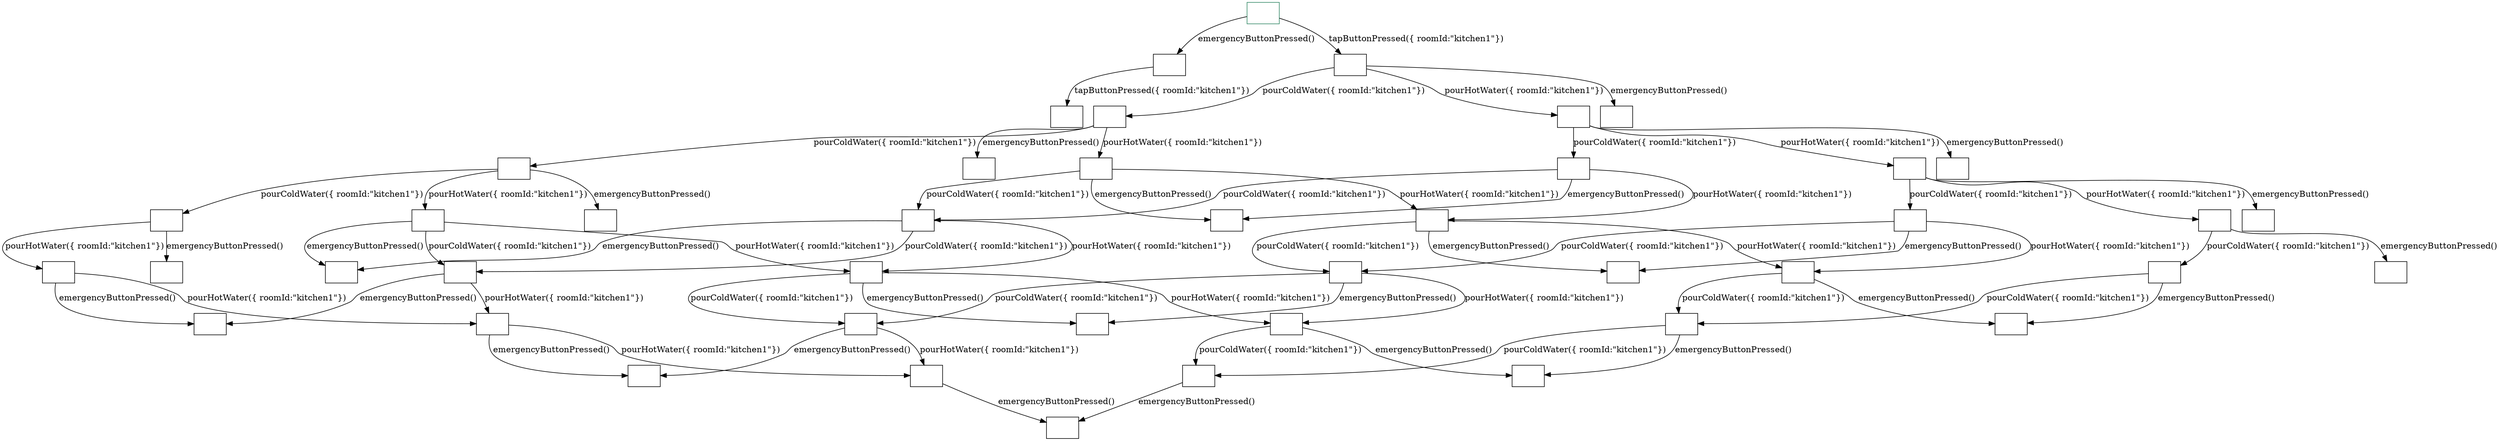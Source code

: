 digraph G {
  num_of_vertices=44;
  num_of_events=4;
  color="#000000";
  name="smartHouse-Paper1726139563.3858721 Isolated.js+HandleExternalEvents.js";
  num_of_edges=64;
  fontname=Courier;
  run_date="2024-10-14T19:05:48.4643888";
  0 [ color="#338866" shape="box" start="true" id="0" store="[{CTX.Entity: kitchen1,{id:'kitchen1', type:'room', roomType:'kitchen', hasTap:true, hasLightbulb:<null>}},{metaData15679,{simulatedTime:1.728921947162E12}}]" label="" hash="1853881126" accepting="false" ];
  1 [ shape="box" start="false" id="1" store="[{CTX.Entity: kitchen1,{id:'kitchen1', type:'room', roomType:'kitchen', hasTap:true, hasLightbulb:<null>}},{metaData15679,{simulatedTime:1.728921947162E12}}]" label="" hash="817441835" accepting="false" ];
  2 [ shape="box" start="false" id="2" store="[{CTX.Entity: kitchen1,{id:'kitchen1', type:'room', roomType:'kitchen', hasTap:true, hasLightbulb:<null>}},{metaData15679,{simulatedTime:1.728921947162E12}}]" label="" hash="-1879292628" accepting="false" ];
  3 [ shape="box" start="false" id="3" store="[{CTX.Entity: kitchen1,{id:'kitchen1', type:'room', roomType:'kitchen', hasTap:true, hasLightbulb:<null>}},{metaData15679,{simulatedTime:1.728921947162E12}}]" label="" hash="-842853337" accepting="false" ];
  4 [ shape="box" start="false" id="4" store="[{CTX.Entity: kitchen1,{id:'kitchen1', type:'room', roomType:'kitchen', hasTap:true, hasLightbulb:<null>}},{metaData15679,{simulatedTime:1.728921947162E12}}]" label="" hash="-1879292628" accepting="false" ];
  5 [ shape="box" start="false" id="5" store="[{CTX.Entity: kitchen1,{id:'kitchen1', type:'room', roomType:'kitchen', hasTap:true, hasLightbulb:<null>}},{metaData15679,{simulatedTime:1.728921947162E12}}]" label="" hash="-842853337" accepting="false" ];
  6 [ shape="box" start="false" id="6" store="[{CTX.Entity: kitchen1,{id:'kitchen1', type:'room', roomType:'kitchen', hasTap:true, hasLightbulb:<null>}},{metaData15679,{simulatedTime:1.728921947162E12}}]" label="" hash="-842853337" accepting="false" ];
  7 [ shape="box" start="false" id="7" store="[{CTX.Entity: kitchen1,{id:'kitchen1', type:'room', roomType:'kitchen', hasTap:true, hasLightbulb:<null>}},{metaData15679,{simulatedTime:1.728921947162E12}}]" label="" hash="-1879292628" accepting="false" ];
  8 [ shape="box" start="false" id="8" store="[{CTX.Entity: kitchen1,{id:'kitchen1', type:'room', roomType:'kitchen', hasTap:true, hasLightbulb:<null>}},{metaData15679,{simulatedTime:1.728921947162E12}}]" label="" hash="-842853337" accepting="false" ];
  9 [ shape="box" start="false" id="9" store="[{CTX.Entity: kitchen1,{id:'kitchen1', type:'room', roomType:'kitchen', hasTap:true, hasLightbulb:<null>}},{metaData15679,{simulatedTime:1.728921947162E12}}]" label="" hash="-1879292628" accepting="false" ];
  10 [ shape="box" start="false" id="10" store="[{CTX.Entity: kitchen1,{id:'kitchen1', type:'room', roomType:'kitchen', hasTap:true, hasLightbulb:<null>}},{metaData15679,{simulatedTime:1.728921947162E12}}]" label="" hash="-1240336279" accepting="false" ];
  11 [ shape="box" start="false" id="11" store="[{CTX.Entity: kitchen1,{id:'kitchen1', type:'room', roomType:'kitchen', hasTap:true, hasLightbulb:<null>}},{metaData15679,{simulatedTime:1.728921947162E12}}]" label="" hash="-1240336279" accepting="false" ];
  12 [ shape="box" start="false" id="12" store="[{CTX.Entity: kitchen1,{id:'kitchen1', type:'room', roomType:'kitchen', hasTap:true, hasLightbulb:<null>}},{metaData15679,{simulatedTime:1.728921947162E12}}]" label="" hash="2018191726" accepting="false" ];
  13 [ shape="box" start="false" id="13" store="[{CTX.Entity: kitchen1,{id:'kitchen1', type:'room', roomType:'kitchen', hasTap:true, hasLightbulb:<null>}},{metaData15679,{simulatedTime:1.728921947162E12}}]" label="" hash="-499252166" accepting="false" ];
  14 [ shape="box" start="false" id="14" store="[{CTX.Entity: kitchen1,{id:'kitchen1', type:'room', roomType:'kitchen', hasTap:true, hasLightbulb:<null>}},{metaData15679,{simulatedTime:1.728921947162E12}}]" label="" hash="-1535691457" accepting="false" ];
  15 [ shape="box" start="false" id="15" store="[{CTX.Entity: kitchen1,{id:'kitchen1', type:'room', roomType:'kitchen', hasTap:true, hasLightbulb:<null>}},{metaData15679,{simulatedTime:1.728921947162E12}}]" label="" hash="2018191726" accepting="false" ];
  16 [ shape="box" start="false" id="16" store="[{CTX.Entity: kitchen1,{id:'kitchen1', type:'room', roomType:'kitchen', hasTap:true, hasLightbulb:<null>}},{metaData15679,{simulatedTime:1.728921947162E12}}]" label="" hash="-842853337" accepting="false" ];
  17 [ shape="box" start="false" id="17" store="[{CTX.Entity: kitchen1,{id:'kitchen1', type:'room', roomType:'kitchen', hasTap:true, hasLightbulb:<null>}},{metaData15679,{simulatedTime:1.728921947162E12}}]" label="" hash="-1240336279" accepting="false" ];
  18 [ shape="box" start="false" id="18" store="[{CTX.Entity: kitchen1,{id:'kitchen1', type:'room', roomType:'kitchen', hasTap:true, hasLightbulb:<null>}},{metaData15679,{simulatedTime:1.728921947162E12}}]" label="" hash="-1879292628" accepting="false" ];
  19 [ shape="box" start="false" id="19" store="[{CTX.Entity: kitchen1,{id:'kitchen1', type:'room', roomType:'kitchen', hasTap:true, hasLightbulb:<null>}},{metaData15679,{simulatedTime:1.728921947162E12}}]" label="" hash="-101769224" accepting="false" ];
  20 [ shape="box" start="false" id="20" store="[{CTX.Entity: kitchen1,{id:'kitchen1', type:'room', roomType:'kitchen', hasTap:true, hasLightbulb:<null>}},{metaData15679,{simulatedTime:1.728921947162E12}}]" label="" hash="-499252166" accepting="false" ];
  21 [ shape="box" start="false" id="21" store="[{CTX.Entity: kitchen1,{id:'kitchen1', type:'room', roomType:'kitchen', hasTap:true, hasLightbulb:<null>}},{metaData15679,{simulatedTime:1.728921947162E12}}]" label="" hash="-1138208515" accepting="false" ];
  22 [ shape="box" start="false" id="22" store="[{CTX.Entity: kitchen1,{id:'kitchen1', type:'room', roomType:'kitchen', hasTap:true, hasLightbulb:<null>}},{metaData15679,{simulatedTime:1.728921947162E12}}]" label="" hash="-842853337" accepting="false" ];
  23 [ shape="box" start="false" id="23" store="[{CTX.Entity: kitchen1,{id:'kitchen1', type:'room', roomType:'kitchen', hasTap:true, hasLightbulb:<null>}},{metaData15679,{simulatedTime:1.728921947162E12}}]" label="" hash="-101769224" accepting="false" ];
  24 [ shape="box" start="false" id="24" store="[{CTX.Entity: kitchen1,{id:'kitchen1', type:'room', roomType:'kitchen', hasTap:true, hasLightbulb:<null>}},{metaData15679,{simulatedTime:1.728921947162E12}}]" label="" hash="-1138208515" accepting="false" ];
  25 [ shape="box" start="false" id="25" store="[{CTX.Entity: kitchen1,{id:'kitchen1', type:'room', roomType:'kitchen', hasTap:true, hasLightbulb:<null>}},{metaData15679,{simulatedTime:1.728921947162E12}}]" label="" hash="-101769224" accepting="false" ];
  26 [ shape="box" start="false" id="26" store="[{CTX.Entity: kitchen1,{id:'kitchen1', type:'room', roomType:'kitchen', hasTap:true, hasLightbulb:<null>}},{metaData15679,{simulatedTime:1.728921947162E12}}]" label="" hash="-1879292628" accepting="false" ];
  27 [ shape="box" start="false" id="27" store="[{CTX.Entity: kitchen1,{id:'kitchen1', type:'room', roomType:'kitchen', hasTap:true, hasLightbulb:<null>}},{metaData15679,{simulatedTime:1.728921947162E12}}]" label="" hash="-842853337" accepting="false" ];
  28 [ shape="box" start="false" id="28" store="[{CTX.Entity: kitchen1,{id:'kitchen1', type:'room', roomType:'kitchen', hasTap:true, hasLightbulb:<null>}},{metaData15679,{simulatedTime:1.728921947162E12}}]" label="" hash="-842853337" accepting="false" ];
  29 [ shape="box" start="false" id="29" store="[{CTX.Entity: kitchen1,{id:'kitchen1', type:'room', roomType:'kitchen', hasTap:true, hasLightbulb:<null>}},{metaData15679,{simulatedTime:1.728921947162E12}}]" label="" hash="-1879292628" accepting="false" ];
  30 [ shape="box" start="false" id="30" store="[{CTX.Entity: kitchen1,{id:'kitchen1', type:'room', roomType:'kitchen', hasTap:true, hasLightbulb:<null>}},{metaData15679,{simulatedTime:1.728921947162E12}}]" label="" hash="-842853337" accepting="false" ];
  31 [ shape="box" start="false" id="31" store="[{CTX.Entity: kitchen1,{id:'kitchen1', type:'room', roomType:'kitchen', hasTap:true, hasLightbulb:<null>}},{metaData15679,{simulatedTime:1.728921947162E12}}]" label="" hash="-1240336279" accepting="false" ];
  32 [ shape="box" start="false" id="32" store="[{CTX.Entity: kitchen1,{id:'kitchen1', type:'room', roomType:'kitchen', hasTap:true, hasLightbulb:<null>}},{metaData15679,{simulatedTime:1.728921947162E12}}]" label="" hash="2018191726" accepting="false" ];
  33 [ shape="box" start="false" id="33" store="[{CTX.Entity: kitchen1,{id:'kitchen1', type:'room', roomType:'kitchen', hasTap:true, hasLightbulb:<null>}},{metaData15679,{simulatedTime:1.728921947162E12}}]" label="" hash="-1240336279" accepting="false" ];
  34 [ shape="box" start="false" id="34" store="[{CTX.Entity: kitchen1,{id:'kitchen1', type:'room', roomType:'kitchen', hasTap:true, hasLightbulb:<null>}},{metaData15679,{simulatedTime:1.728921947162E12}}]" label="" hash="-1879292628" accepting="false" ];
  35 [ shape="box" start="false" id="35" store="[{CTX.Entity: kitchen1,{id:'kitchen1', type:'room', roomType:'kitchen', hasTap:true, hasLightbulb:<null>}},{metaData15679,{simulatedTime:1.728921947162E12}}]" label="" hash="-842853337" accepting="false" ];
  36 [ shape="box" start="false" id="36" store="[{CTX.Entity: kitchen1,{id:'kitchen1', type:'room', roomType:'kitchen', hasTap:true, hasLightbulb:<null>}},{metaData15679,{simulatedTime:1.728921947162E12}}]" label="" hash="-842853337" accepting="false" ];
  37 [ shape="box" start="false" id="37" store="[{CTX.Entity: kitchen1,{id:'kitchen1', type:'room', roomType:'kitchen', hasTap:true, hasLightbulb:<null>}},{metaData15679,{simulatedTime:1.728921947162E12}}]" label="" hash="-842853337" accepting="false" ];
  38 [ shape="box" start="false" id="38" store="[{CTX.Entity: kitchen1,{id:'kitchen1', type:'room', roomType:'kitchen', hasTap:true, hasLightbulb:<null>}},{metaData15679,{simulatedTime:1.728921947162E12}}]" label="" hash="-101769224" accepting="false" ];
  39 [ shape="box" start="false" id="39" store="[{CTX.Entity: kitchen1,{id:'kitchen1', type:'room', roomType:'kitchen', hasTap:true, hasLightbulb:<null>}},{metaData15679,{simulatedTime:1.728921947162E12}}]" label="" hash="-1138208515" accepting="false" ];
  40 [ shape="box" start="false" id="40" store="[{CTX.Entity: kitchen1,{id:'kitchen1', type:'room', roomType:'kitchen', hasTap:true, hasLightbulb:<null>}},{metaData15679,{simulatedTime:1.728921947162E12}}]" label="" hash="-101769224" accepting="false" ];
  41 [ shape="box" start="false" id="41" store="[{CTX.Entity: kitchen1,{id:'kitchen1', type:'room', roomType:'kitchen', hasTap:true, hasLightbulb:<null>}},{metaData15679,{simulatedTime:1.728921947162E12}}]" label="" hash="-1879292628" accepting="false" ];
  42 [ shape="box" start="false" id="42" store="[{CTX.Entity: kitchen1,{id:'kitchen1', type:'room', roomType:'kitchen', hasTap:true, hasLightbulb:<null>}},{metaData15679,{simulatedTime:1.728921947162E12}}]" label="" hash="-842853337" accepting="false" ];
  43 [ shape="box" start="false" id="43" store="[{CTX.Entity: kitchen1,{id:'kitchen1', type:'room', roomType:'kitchen', hasTap:true, hasLightbulb:<null>}},{metaData15679,{simulatedTime:1.728921947162E12}}]" label="" hash="-1879292628" accepting="false" ];
  0 -> 1 [ label="emergencyButtonPressed()" ];
  1 -> 2 [ label="tapButtonPressed({ roomId:\"kitchen1\"})" ];
  0 -> 3 [ label="tapButtonPressed({ roomId:\"kitchen1\"})" ];
  3 -> 4 [ label="emergencyButtonPressed()" ];
  3 -> 5 [ label="pourColdWater({ roomId:\"kitchen1\"})" ];
  5 -> 6 [ label="pourHotWater({ roomId:\"kitchen1\"})" ];
  6 -> 7 [ label="emergencyButtonPressed()" ];
  6 -> 8 [ label="pourColdWater({ roomId:\"kitchen1\"})" ];
  8 -> 9 [ label="emergencyButtonPressed()" ];
  8 -> 10 [ label="pourColdWater({ roomId:\"kitchen1\"})" ];
  10 -> 11 [ label="pourHotWater({ roomId:\"kitchen1\"})" ];
  11 -> 12 [ label="emergencyButtonPressed()" ];
  11 -> 13 [ label="pourHotWater({ roomId:\"kitchen1\"})" ];
  13 -> 14 [ label="emergencyButtonPressed()" ];
  10 -> 15 [ label="emergencyButtonPressed()" ];
  8 -> 16 [ label="pourHotWater({ roomId:\"kitchen1\"})" ];
  16 -> 17 [ label="pourColdWater({ roomId:\"kitchen1\"})" ];
  17 -> 13 [ label="pourHotWater({ roomId:\"kitchen1\"})" ];
  17 -> 12 [ label="emergencyButtonPressed()" ];
  16 -> 18 [ label="emergencyButtonPressed()" ];
  16 -> 19 [ label="pourHotWater({ roomId:\"kitchen1\"})" ];
  19 -> 20 [ label="pourColdWater({ roomId:\"kitchen1\"})" ];
  20 -> 14 [ label="emergencyButtonPressed()" ];
  19 -> 21 [ label="emergencyButtonPressed()" ];
  6 -> 22 [ label="pourHotWater({ roomId:\"kitchen1\"})" ];
  22 -> 23 [ label="pourHotWater({ roomId:\"kitchen1\"})" ];
  23 -> 24 [ label="emergencyButtonPressed()" ];
  23 -> 25 [ label="pourColdWater({ roomId:\"kitchen1\"})" ];
  25 -> 20 [ label="pourColdWater({ roomId:\"kitchen1\"})" ];
  25 -> 21 [ label="emergencyButtonPressed()" ];
  22 -> 26 [ label="emergencyButtonPressed()" ];
  22 -> 27 [ label="pourColdWater({ roomId:\"kitchen1\"})" ];
  27 -> 17 [ label="pourColdWater({ roomId:\"kitchen1\"})" ];
  27 -> 18 [ label="emergencyButtonPressed()" ];
  27 -> 19 [ label="pourHotWater({ roomId:\"kitchen1\"})" ];
  5 -> 28 [ label="pourColdWater({ roomId:\"kitchen1\"})" ];
  28 -> 29 [ label="emergencyButtonPressed()" ];
  28 -> 30 [ label="pourHotWater({ roomId:\"kitchen1\"})" ];
  30 -> 16 [ label="pourHotWater({ roomId:\"kitchen1\"})" ];
  30 -> 9 [ label="emergencyButtonPressed()" ];
  30 -> 10 [ label="pourColdWater({ roomId:\"kitchen1\"})" ];
  28 -> 31 [ label="pourColdWater({ roomId:\"kitchen1\"})" ];
  31 -> 32 [ label="emergencyButtonPressed()" ];
  31 -> 33 [ label="pourHotWater({ roomId:\"kitchen1\"})" ];
  33 -> 11 [ label="pourHotWater({ roomId:\"kitchen1\"})" ];
  33 -> 15 [ label="emergencyButtonPressed()" ];
  5 -> 34 [ label="emergencyButtonPressed()" ];
  3 -> 35 [ label="pourHotWater({ roomId:\"kitchen1\"})" ];
  35 -> 36 [ label="pourColdWater({ roomId:\"kitchen1\"})" ];
  36 -> 22 [ label="pourHotWater({ roomId:\"kitchen1\"})" ];
  36 -> 7 [ label="emergencyButtonPressed()" ];
  36 -> 8 [ label="pourColdWater({ roomId:\"kitchen1\"})" ];
  35 -> 37 [ label="pourHotWater({ roomId:\"kitchen1\"})" ];
  37 -> 38 [ label="pourHotWater({ roomId:\"kitchen1\"})" ];
  38 -> 39 [ label="emergencyButtonPressed()" ];
  38 -> 40 [ label="pourColdWater({ roomId:\"kitchen1\"})" ];
  40 -> 25 [ label="pourColdWater({ roomId:\"kitchen1\"})" ];
  40 -> 24 [ label="emergencyButtonPressed()" ];
  37 -> 41 [ label="emergencyButtonPressed()" ];
  37 -> 42 [ label="pourColdWater({ roomId:\"kitchen1\"})" ];
  42 -> 27 [ label="pourColdWater({ roomId:\"kitchen1\"})" ];
  42 -> 26 [ label="emergencyButtonPressed()" ];
  42 -> 23 [ label="pourHotWater({ roomId:\"kitchen1\"})" ];
  35 -> 43 [ label="emergencyButtonPressed()" ];
}
